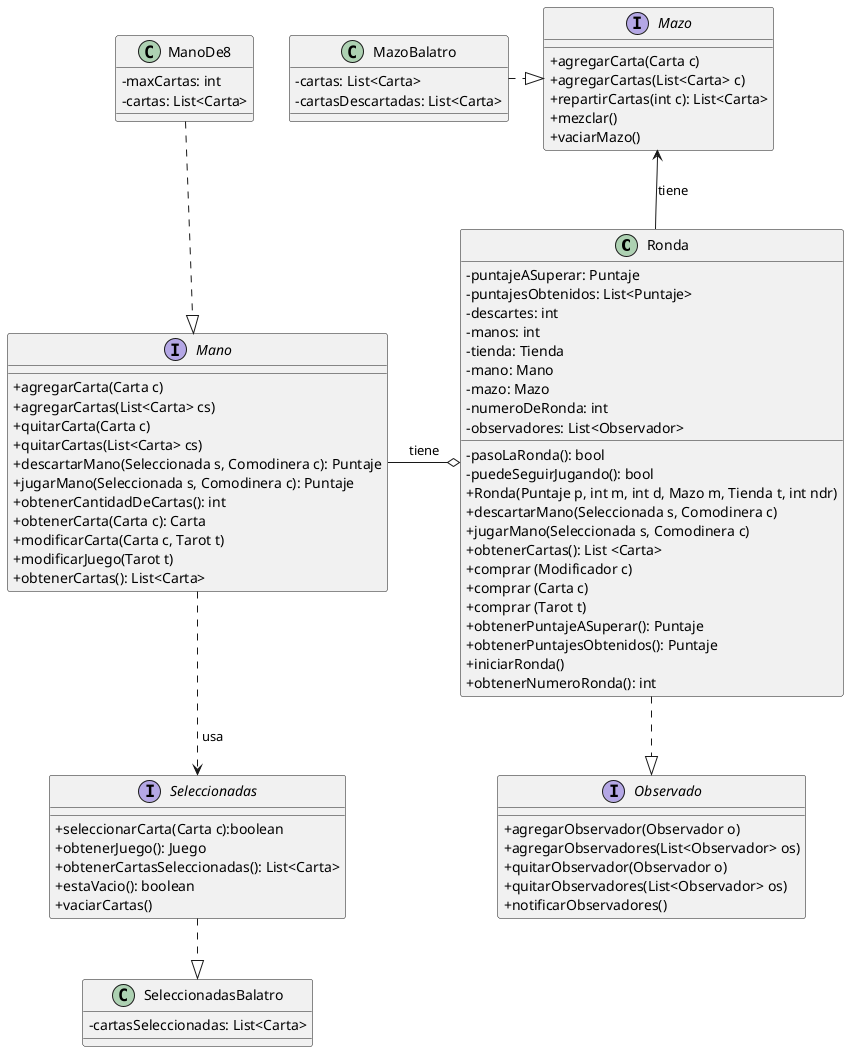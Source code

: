 @startuml RondaManoYMazo
skinparam classAttributeIconSize 0

class Ronda{
-puntajeASuperar: Puntaje
-puntajesObtenidos: List<Puntaje>
-descartes: int
-manos: int
-tienda: Tienda
-mano: Mano
-mazo: Mazo
-numeroDeRonda: int
-observadores: List<Observador>
-pasoLaRonda(): bool
-puedeSeguirJugando(): bool
+Ronda(Puntaje p, int m, int d, Mazo m, Tienda t, int ndr)
+descartarMano(Seleccionada s, Comodinera c)
+jugarMano(Seleccionada s, Comodinera c)
+obtenerCartas(): List <Carta>
+comprar (Modificador c)
+comprar (Carta c)
+comprar (Tarot t)
+obtenerPuntajeASuperar(): Puntaje
+obtenerPuntajesObtenidos(): Puntaje
+iniciarRonda()
+obtenerNumeroRonda(): int

}

interface Observado {
+agregarObservador(Observador o)
+agregarObservadores(List<Observador> os)
+quitarObservador(Observador o)
+quitarObservadores(List<Observador> os)
+notificarObservadores()
}

interface Mazo {
+agregarCarta(Carta c)
+agregarCartas(List<Carta> c)
+repartirCartas(int c): List<Carta>
+mezclar()
+vaciarMazo()
}

class MazoBalatro {
-cartas: List<Carta>
-cartasDescartadas: List<Carta>
}

class ManoDe8 {
-maxCartas: int
-cartas: List<Carta>
}

interface Mano{
+agregarCarta(Carta c)
+agregarCartas(List<Carta> cs)
+quitarCarta(Carta c)
+quitarCartas(List<Carta> cs)
+descartarMano(Seleccionada s, Comodinera c): Puntaje
+jugarMano(Seleccionada s, Comodinera c): Puntaje
+obtenerCantidadDeCartas(): int
+obtenerCarta(Carta c): Carta
+modificarCarta(Carta c, Tarot t)
+modificarJuego(Tarot t)
+obtenerCartas(): List<Carta>
}

interface Seleccionadas {
+seleccionarCarta(Carta c):boolean
+obtenerJuego(): Juego
+obtenerCartasSeleccionadas(): List<Carta>
+estaVacio(): boolean
+vaciarCartas()
}

class SeleccionadasBalatro {
-cartasSeleccionadas: List<Carta>
}

Mano ..> Seleccionadas : " usa"

Seleccionadas ..|> SeleccionadasBalatro

MazoBalatro .right.|> Mazo
ManoDe8 ..|> Mano
Ronda o-left- Mano : tiene
Ronda ..|>  Observado
Ronda -up-> Mazo : tiene
@enduml